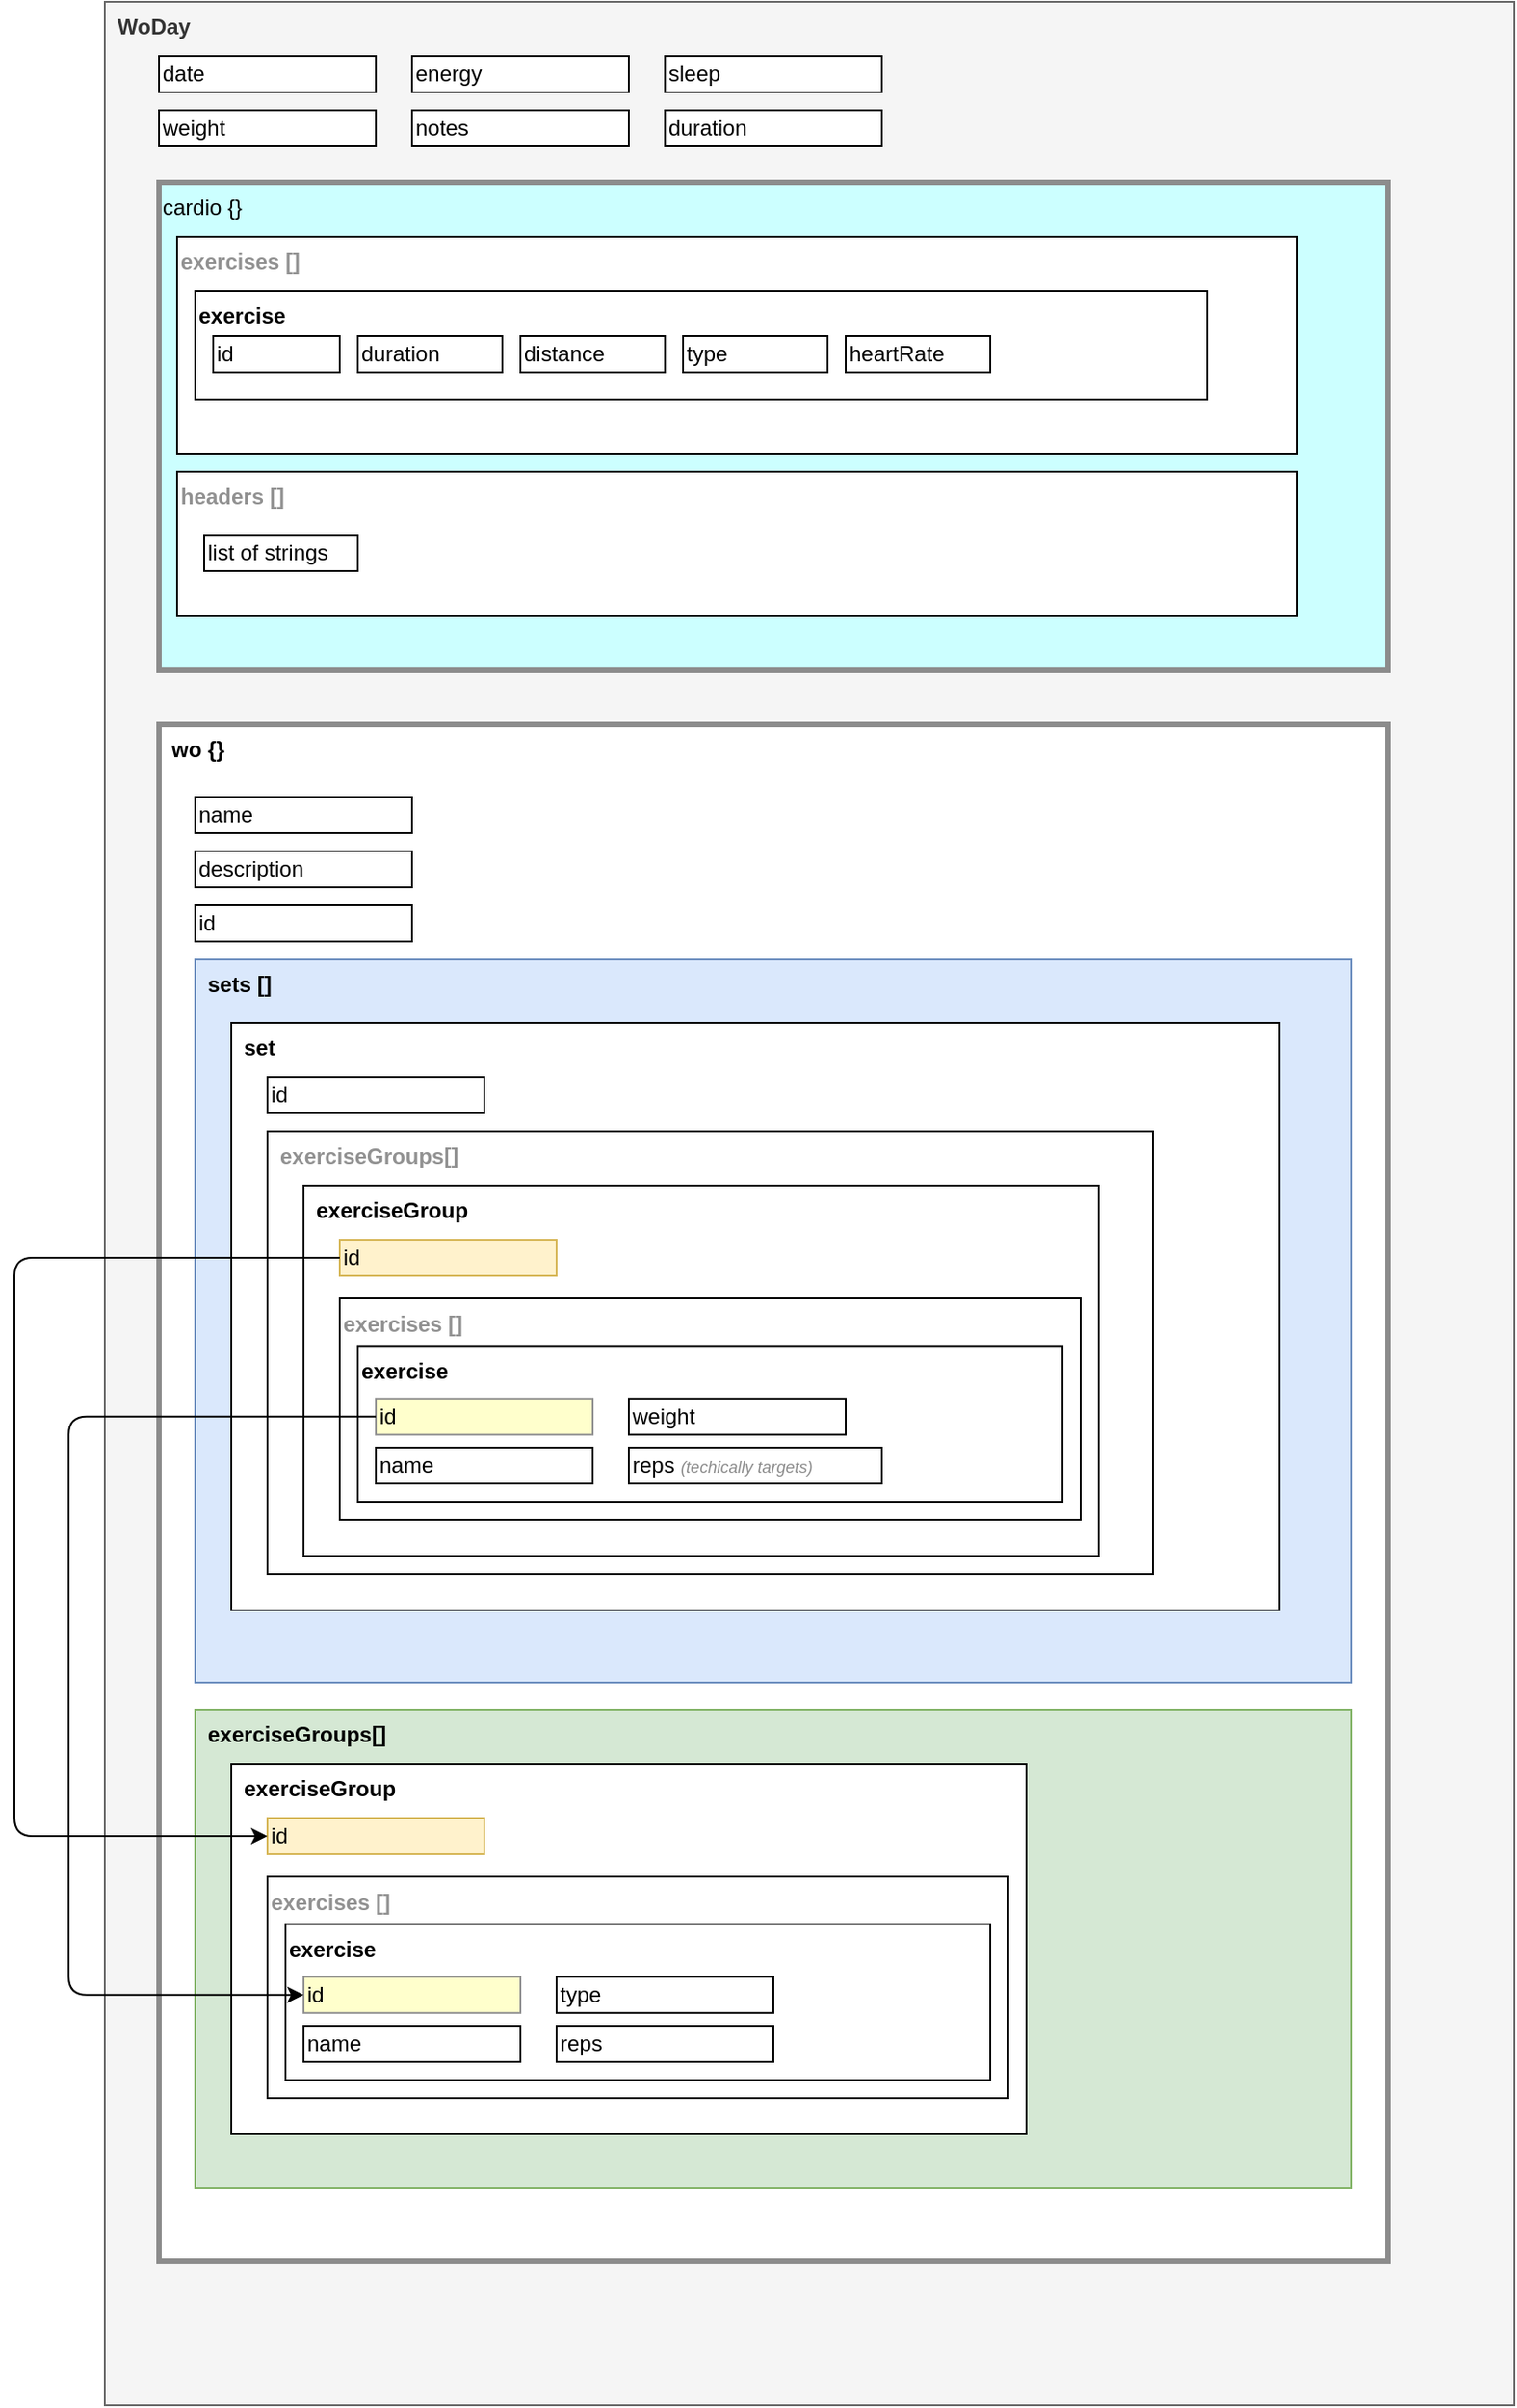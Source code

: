 <mxfile version="12.4.2" type="device" pages="3"><diagram id="OOyRe8-cRrtTU2MdsF5Q" name="WoDay"><mxGraphModel dx="2550" dy="1120" grid="1" gridSize="10" guides="1" tooltips="1" connect="1" arrows="1" fold="1" page="1" pageScale="1" pageWidth="850" pageHeight="1100" math="0" shadow="0"><root><mxCell id="0"/><mxCell id="1" parent="0"/><mxCell id="OhQJ89XAARXFCK-Zk6Fg-1" value="WoDay" style="rounded=0;whiteSpace=wrap;html=1;fillColor=#f5f5f5;strokeColor=#666666;fontColor=#333333;align=left;verticalAlign=top;fontStyle=1;spacingLeft=5;" vertex="1" parent="1"><mxGeometry x="20" y="20" width="780" height="1330" as="geometry"/></mxCell><mxCell id="OhQJ89XAARXFCK-Zk6Fg-2" value="date" style="rounded=0;whiteSpace=wrap;html=1;align=left;" vertex="1" parent="1"><mxGeometry x="50" y="50" width="120" height="20" as="geometry"/></mxCell><mxCell id="OhQJ89XAARXFCK-Zk6Fg-3" value="energy" style="rounded=0;whiteSpace=wrap;html=1;align=left;" vertex="1" parent="1"><mxGeometry x="190" y="50" width="120" height="20" as="geometry"/></mxCell><mxCell id="OhQJ89XAARXFCK-Zk6Fg-4" value="cardio {}" style="rounded=0;whiteSpace=wrap;html=1;verticalAlign=top;align=left;strokeWidth=3;strokeColor=#8C8C8C;fillColor=#CCFFFF;" vertex="1" parent="1"><mxGeometry x="50" y="120" width="680" height="270" as="geometry"/></mxCell><mxCell id="OhQJ89XAARXFCK-Zk6Fg-5" value="exercises []" style="rounded=0;whiteSpace=wrap;html=1;align=left;verticalAlign=top;fontStyle=1;fontColor=#919191;" vertex="1" parent="1"><mxGeometry x="60" y="150" width="620" height="120" as="geometry"/></mxCell><mxCell id="OhQJ89XAARXFCK-Zk6Fg-6" value="duration" style="rounded=0;whiteSpace=wrap;html=1;align=left;" vertex="1" parent="1"><mxGeometry x="330" y="80" width="120" height="20" as="geometry"/></mxCell><mxCell id="OhQJ89XAARXFCK-Zk6Fg-7" value="sleep" style="rounded=0;whiteSpace=wrap;html=1;align=left;" vertex="1" parent="1"><mxGeometry x="330" y="50" width="120" height="20" as="geometry"/></mxCell><mxCell id="OhQJ89XAARXFCK-Zk6Fg-8" value="weight" style="rounded=0;whiteSpace=wrap;html=1;align=left;" vertex="1" parent="1"><mxGeometry x="50" y="80" width="120" height="20" as="geometry"/></mxCell><mxCell id="OhQJ89XAARXFCK-Zk6Fg-9" value="notes" style="rounded=0;whiteSpace=wrap;html=1;align=left;" vertex="1" parent="1"><mxGeometry x="190" y="80" width="120" height="20" as="geometry"/></mxCell><mxCell id="OhQJ89XAARXFCK-Zk6Fg-10" value="wo {}" style="rounded=0;whiteSpace=wrap;html=1;verticalAlign=top;align=left;fontStyle=1;spacingLeft=5;strokeWidth=3;strokeColor=#8C8C8C;" vertex="1" parent="1"><mxGeometry x="50" y="420" width="680" height="850" as="geometry"/></mxCell><mxCell id="OhQJ89XAARXFCK-Zk6Fg-11" value="exerciseGroups []" style="rounded=0;whiteSpace=wrap;html=1;align=left;spacingLeft=5;verticalAlign=top;fontStyle=1" vertex="1" parent="1"><mxGeometry x="90" y="580" width="130" height="40" as="geometry"/></mxCell><mxCell id="OhQJ89XAARXFCK-Zk6Fg-12" value="name" style="rounded=0;whiteSpace=wrap;html=1;align=left;" vertex="1" parent="1"><mxGeometry x="70" y="460" width="120" height="20" as="geometry"/></mxCell><mxCell id="OhQJ89XAARXFCK-Zk6Fg-13" value="description" style="rounded=0;whiteSpace=wrap;html=1;align=left;" vertex="1" parent="1"><mxGeometry x="70" y="490" width="120" height="20" as="geometry"/></mxCell><mxCell id="OhQJ89XAARXFCK-Zk6Fg-14" value="id" style="rounded=0;whiteSpace=wrap;html=1;align=left;" vertex="1" parent="1"><mxGeometry x="70" y="520" width="120" height="20" as="geometry"/></mxCell><mxCell id="OhQJ89XAARXFCK-Zk6Fg-15" value="sets []" style="rounded=0;whiteSpace=wrap;html=1;align=left;verticalAlign=top;fontStyle=1;spacingLeft=5;fillColor=#dae8fc;strokeColor=#6c8ebf;" vertex="1" parent="1"><mxGeometry x="70" y="550" width="640" height="400" as="geometry"/></mxCell><mxCell id="OhQJ89XAARXFCK-Zk6Fg-23" value="set" style="rounded=0;whiteSpace=wrap;html=1;align=left;spacingLeft=5;verticalAlign=top;fontStyle=1" vertex="1" parent="1"><mxGeometry x="90" y="585" width="580" height="325" as="geometry"/></mxCell><mxCell id="OhQJ89XAARXFCK-Zk6Fg-16" value="id" style="rounded=0;whiteSpace=wrap;html=1;align=left;" vertex="1" parent="1"><mxGeometry x="110" y="615" width="120" height="20" as="geometry"/></mxCell><mxCell id="OhQJ89XAARXFCK-Zk6Fg-19" value="exerciseGroups[]" style="rounded=0;whiteSpace=wrap;html=1;align=left;verticalAlign=top;fontStyle=1;spacingLeft=5;fontColor=#919191;" vertex="1" parent="1"><mxGeometry x="110" y="645" width="490" height="245" as="geometry"/></mxCell><mxCell id="OhQJ89XAARXFCK-Zk6Fg-24" value="id" style="rounded=0;whiteSpace=wrap;html=1;align=left;" vertex="1" parent="1"><mxGeometry x="170" y="725" width="120" height="20" as="geometry"/></mxCell><mxCell id="OhQJ89XAARXFCK-Zk6Fg-25" value="exerciseGroup" style="rounded=0;whiteSpace=wrap;html=1;align=left;verticalAlign=top;fontStyle=1;spacingLeft=5;" vertex="1" parent="1"><mxGeometry x="130" y="675" width="440" height="205" as="geometry"/></mxCell><mxCell id="OhQJ89XAARXFCK-Zk6Fg-26" value="id" style="rounded=0;whiteSpace=wrap;html=1;align=left;fillColor=#fff2cc;strokeColor=#d6b656;" vertex="1" parent="1"><mxGeometry x="150" y="705" width="120" height="20" as="geometry"/></mxCell><mxCell id="OhQJ89XAARXFCK-Zk6Fg-40" value="exercises []" style="rounded=0;whiteSpace=wrap;html=1;align=left;verticalAlign=top;fontStyle=1;fontColor=#919191;" vertex="1" parent="1"><mxGeometry x="150" y="737.5" width="410" height="122.5" as="geometry"/></mxCell><mxCell id="OhQJ89XAARXFCK-Zk6Fg-41" value="exercise" style="rounded=0;whiteSpace=wrap;html=1;align=left;verticalAlign=top;fontStyle=1" vertex="1" parent="1"><mxGeometry x="160" y="763.75" width="390" height="86.25" as="geometry"/></mxCell><mxCell id="OhQJ89XAARXFCK-Zk6Fg-42" value="id" style="rounded=0;whiteSpace=wrap;html=1;align=left;fillColor=#FFFFCC;strokeColor=#919191;" vertex="1" parent="1"><mxGeometry x="170" y="792.88" width="120" height="20" as="geometry"/></mxCell><mxCell id="OhQJ89XAARXFCK-Zk6Fg-43" value="name" style="rounded=0;whiteSpace=wrap;html=1;align=left;" vertex="1" parent="1"><mxGeometry x="170" y="820" width="120" height="20" as="geometry"/></mxCell><mxCell id="OhQJ89XAARXFCK-Zk6Fg-44" value="reps &lt;font color=&quot;#8c8c8c&quot; style=&quot;font-size: 9px&quot;&gt;&lt;i&gt;(techically targets)&lt;/i&gt;&lt;/font&gt;" style="rounded=0;whiteSpace=wrap;html=1;align=left;" vertex="1" parent="1"><mxGeometry x="310" y="820" width="140" height="20" as="geometry"/></mxCell><mxCell id="OhQJ89XAARXFCK-Zk6Fg-45" value="weight" style="rounded=0;whiteSpace=wrap;html=1;align=left;" vertex="1" parent="1"><mxGeometry x="310" y="792.88" width="120" height="20" as="geometry"/></mxCell><mxCell id="OhQJ89XAARXFCK-Zk6Fg-46" value="exerciseGroups[]" style="rounded=0;whiteSpace=wrap;html=1;align=left;verticalAlign=top;fontStyle=1;spacingLeft=5;fillColor=#d5e8d4;strokeColor=#82b366;" vertex="1" parent="1"><mxGeometry x="70" y="965" width="640" height="265" as="geometry"/></mxCell><mxCell id="OhQJ89XAARXFCK-Zk6Fg-47" value="id" style="rounded=0;whiteSpace=wrap;html=1;align=left;" vertex="1" parent="1"><mxGeometry x="130" y="1045" width="120" height="20" as="geometry"/></mxCell><mxCell id="OhQJ89XAARXFCK-Zk6Fg-48" value="exerciseGroup" style="rounded=0;whiteSpace=wrap;html=1;align=left;verticalAlign=top;fontStyle=1;spacingLeft=5;" vertex="1" parent="1"><mxGeometry x="90" y="995" width="440" height="205" as="geometry"/></mxCell><mxCell id="OhQJ89XAARXFCK-Zk6Fg-49" value="id" style="rounded=0;whiteSpace=wrap;html=1;align=left;fillColor=#fff2cc;strokeColor=#d6b656;" vertex="1" parent="1"><mxGeometry x="110" y="1025" width="120" height="20" as="geometry"/></mxCell><mxCell id="OhQJ89XAARXFCK-Zk6Fg-50" value="exercises []" style="rounded=0;whiteSpace=wrap;html=1;align=left;verticalAlign=top;fontStyle=1;fontColor=#919191;" vertex="1" parent="1"><mxGeometry x="110" y="1057.5" width="410" height="122.5" as="geometry"/></mxCell><mxCell id="OhQJ89XAARXFCK-Zk6Fg-51" value="exercise" style="rounded=0;whiteSpace=wrap;html=1;align=left;verticalAlign=top;fontStyle=1" vertex="1" parent="1"><mxGeometry x="120" y="1083.75" width="390" height="86.25" as="geometry"/></mxCell><mxCell id="OhQJ89XAARXFCK-Zk6Fg-52" value="id" style="rounded=0;whiteSpace=wrap;html=1;align=left;fillColor=#FFFFCC;strokeColor=#919191;" vertex="1" parent="1"><mxGeometry x="130" y="1112.88" width="120" height="20" as="geometry"/></mxCell><mxCell id="OhQJ89XAARXFCK-Zk6Fg-53" value="name" style="rounded=0;whiteSpace=wrap;html=1;align=left;" vertex="1" parent="1"><mxGeometry x="130" y="1140" width="120" height="20" as="geometry"/></mxCell><mxCell id="OhQJ89XAARXFCK-Zk6Fg-54" value="reps" style="rounded=0;whiteSpace=wrap;html=1;align=left;" vertex="1" parent="1"><mxGeometry x="270" y="1140" width="120" height="20" as="geometry"/></mxCell><mxCell id="OhQJ89XAARXFCK-Zk6Fg-55" value="type" style="rounded=0;whiteSpace=wrap;html=1;align=left;" vertex="1" parent="1"><mxGeometry x="270" y="1112.88" width="120" height="20" as="geometry"/></mxCell><mxCell id="OhQJ89XAARXFCK-Zk6Fg-57" value="exercise" style="rounded=0;whiteSpace=wrap;html=1;align=left;verticalAlign=top;fontStyle=1" vertex="1" parent="1"><mxGeometry x="70" y="180" width="560" height="60" as="geometry"/></mxCell><mxCell id="OhQJ89XAARXFCK-Zk6Fg-58" value="id" style="rounded=0;whiteSpace=wrap;html=1;align=left;" vertex="1" parent="1"><mxGeometry x="80" y="205" width="70" height="20" as="geometry"/></mxCell><mxCell id="OhQJ89XAARXFCK-Zk6Fg-59" value="duration" style="rounded=0;whiteSpace=wrap;html=1;align=left;" vertex="1" parent="1"><mxGeometry x="160" y="205" width="80" height="20" as="geometry"/></mxCell><mxCell id="OhQJ89XAARXFCK-Zk6Fg-60" value="distance" style="rounded=0;whiteSpace=wrap;html=1;align=left;" vertex="1" parent="1"><mxGeometry x="250" y="205" width="80" height="20" as="geometry"/></mxCell><mxCell id="OhQJ89XAARXFCK-Zk6Fg-63" value="type" style="rounded=0;whiteSpace=wrap;html=1;align=left;" vertex="1" parent="1"><mxGeometry x="340" y="205" width="80" height="20" as="geometry"/></mxCell><mxCell id="OhQJ89XAARXFCK-Zk6Fg-64" value="heartRate" style="rounded=0;whiteSpace=wrap;html=1;align=left;" vertex="1" parent="1"><mxGeometry x="430" y="205" width="80" height="20" as="geometry"/></mxCell><mxCell id="OhQJ89XAARXFCK-Zk6Fg-65" value="headers []" style="rounded=0;whiteSpace=wrap;html=1;align=left;verticalAlign=top;fontStyle=1;fontColor=#919191;" vertex="1" parent="1"><mxGeometry x="60" y="280" width="620" height="80" as="geometry"/></mxCell><mxCell id="OhQJ89XAARXFCK-Zk6Fg-67" value="list of strings" style="rounded=0;whiteSpace=wrap;html=1;align=left;" vertex="1" parent="1"><mxGeometry x="75" y="315" width="85" height="20" as="geometry"/></mxCell><mxCell id="OhQJ89XAARXFCK-Zk6Fg-73" value="" style="edgeStyle=elbowEdgeStyle;elbow=horizontal;endArrow=classic;html=1;fontColor=#919191;exitX=0;exitY=0.5;exitDx=0;exitDy=0;" edge="1" parent="1" source="OhQJ89XAARXFCK-Zk6Fg-26" target="OhQJ89XAARXFCK-Zk6Fg-49"><mxGeometry width="50" height="50" relative="1" as="geometry"><mxPoint x="-80" y="920" as="sourcePoint"/><mxPoint x="-30" y="870" as="targetPoint"/><Array as="points"><mxPoint x="-30" y="880"/></Array></mxGeometry></mxCell><mxCell id="OhQJ89XAARXFCK-Zk6Fg-74" value="" style="edgeStyle=elbowEdgeStyle;elbow=horizontal;endArrow=classic;html=1;fontColor=#919191;exitX=0;exitY=0.5;exitDx=0;exitDy=0;entryX=0;entryY=0.5;entryDx=0;entryDy=0;" edge="1" parent="1" source="OhQJ89XAARXFCK-Zk6Fg-42" target="OhQJ89XAARXFCK-Zk6Fg-52"><mxGeometry width="50" height="50" relative="1" as="geometry"><mxPoint x="159.759" y="724.931" as="sourcePoint"/><mxPoint x="120" y="1045" as="targetPoint"/><Array as="points"><mxPoint y="890"/></Array></mxGeometry></mxCell></root></mxGraphModel></diagram><diagram name="workout" id="REmEY1dRnRk_T-NdpJ2W"><mxGraphModel dx="1870" dy="672" grid="1" gridSize="10" guides="1" tooltips="1" connect="1" arrows="1" fold="1" page="1" pageScale="1" pageWidth="850" pageHeight="1100" math="0" shadow="0"><root><mxCell id="UvIaYI8sncPwxMF4Li4g-0"/><mxCell id="UvIaYI8sncPwxMF4Li4g-1" parent="UvIaYI8sncPwxMF4Li4g-0"/><mxCell id="UvIaYI8sncPwxMF4Li4g-2" value="WoDay" style="rounded=0;whiteSpace=wrap;html=1;fillColor=#f5f5f5;strokeColor=#666666;fontColor=#333333;align=left;verticalAlign=top;fontStyle=1;spacingLeft=5;" vertex="1" parent="UvIaYI8sncPwxMF4Li4g-1"><mxGeometry x="20" y="20" width="780" height="1330" as="geometry"/></mxCell><mxCell id="UvIaYI8sncPwxMF4Li4g-3" value="date" style="rounded=0;whiteSpace=wrap;html=1;align=left;" vertex="1" parent="UvIaYI8sncPwxMF4Li4g-1"><mxGeometry x="50" y="50" width="120" height="20" as="geometry"/></mxCell><mxCell id="UvIaYI8sncPwxMF4Li4g-4" value="energy" style="rounded=0;whiteSpace=wrap;html=1;align=left;" vertex="1" parent="UvIaYI8sncPwxMF4Li4g-1"><mxGeometry x="190" y="50" width="120" height="20" as="geometry"/></mxCell><mxCell id="UvIaYI8sncPwxMF4Li4g-5" value="cardio {}" style="rounded=0;whiteSpace=wrap;html=1;verticalAlign=top;align=left;strokeWidth=3;strokeColor=#8C8C8C;fillColor=#CCFFFF;" vertex="1" parent="UvIaYI8sncPwxMF4Li4g-1"><mxGeometry x="50" y="120" width="680" height="270" as="geometry"/></mxCell><mxCell id="UvIaYI8sncPwxMF4Li4g-6" value="exercises []" style="rounded=0;whiteSpace=wrap;html=1;align=left;verticalAlign=top;fontStyle=1;fontColor=#919191;" vertex="1" parent="UvIaYI8sncPwxMF4Li4g-1"><mxGeometry x="60" y="150" width="620" height="120" as="geometry"/></mxCell><mxCell id="UvIaYI8sncPwxMF4Li4g-7" value="duration" style="rounded=0;whiteSpace=wrap;html=1;align=left;" vertex="1" parent="UvIaYI8sncPwxMF4Li4g-1"><mxGeometry x="330" y="80" width="120" height="20" as="geometry"/></mxCell><mxCell id="UvIaYI8sncPwxMF4Li4g-8" value="sleep" style="rounded=0;whiteSpace=wrap;html=1;align=left;" vertex="1" parent="UvIaYI8sncPwxMF4Li4g-1"><mxGeometry x="330" y="50" width="120" height="20" as="geometry"/></mxCell><mxCell id="UvIaYI8sncPwxMF4Li4g-9" value="weight" style="rounded=0;whiteSpace=wrap;html=1;align=left;" vertex="1" parent="UvIaYI8sncPwxMF4Li4g-1"><mxGeometry x="50" y="80" width="120" height="20" as="geometry"/></mxCell><mxCell id="UvIaYI8sncPwxMF4Li4g-10" value="notes" style="rounded=0;whiteSpace=wrap;html=1;align=left;" vertex="1" parent="UvIaYI8sncPwxMF4Li4g-1"><mxGeometry x="190" y="80" width="120" height="20" as="geometry"/></mxCell><mxCell id="UvIaYI8sncPwxMF4Li4g-11" value="wo {}" style="rounded=0;whiteSpace=wrap;html=1;verticalAlign=top;align=left;fontStyle=1;spacingLeft=5;strokeWidth=3;strokeColor=#8C8C8C;" vertex="1" parent="UvIaYI8sncPwxMF4Li4g-1"><mxGeometry x="50" y="420" width="680" height="850" as="geometry"/></mxCell><mxCell id="UvIaYI8sncPwxMF4Li4g-12" value="exerciseGroups []" style="rounded=0;whiteSpace=wrap;html=1;align=left;spacingLeft=5;verticalAlign=top;fontStyle=1" vertex="1" parent="UvIaYI8sncPwxMF4Li4g-1"><mxGeometry x="90" y="580" width="130" height="40" as="geometry"/></mxCell><mxCell id="UvIaYI8sncPwxMF4Li4g-13" value="name" style="rounded=0;whiteSpace=wrap;html=1;align=left;" vertex="1" parent="UvIaYI8sncPwxMF4Li4g-1"><mxGeometry x="70" y="460" width="120" height="20" as="geometry"/></mxCell><mxCell id="UvIaYI8sncPwxMF4Li4g-14" value="description" style="rounded=0;whiteSpace=wrap;html=1;align=left;" vertex="1" parent="UvIaYI8sncPwxMF4Li4g-1"><mxGeometry x="70" y="490" width="120" height="20" as="geometry"/></mxCell><mxCell id="UvIaYI8sncPwxMF4Li4g-15" value="id" style="rounded=0;whiteSpace=wrap;html=1;align=left;" vertex="1" parent="UvIaYI8sncPwxMF4Li4g-1"><mxGeometry x="70" y="520" width="120" height="20" as="geometry"/></mxCell><mxCell id="UvIaYI8sncPwxMF4Li4g-16" value="sets []" style="rounded=0;whiteSpace=wrap;html=1;align=left;verticalAlign=top;fontStyle=1;spacingLeft=5;fillColor=#dae8fc;strokeColor=#6c8ebf;" vertex="1" parent="UvIaYI8sncPwxMF4Li4g-1"><mxGeometry x="70" y="550" width="640" height="400" as="geometry"/></mxCell><mxCell id="UvIaYI8sncPwxMF4Li4g-17" value="set" style="rounded=0;whiteSpace=wrap;html=1;align=left;spacingLeft=5;verticalAlign=top;fontStyle=1" vertex="1" parent="UvIaYI8sncPwxMF4Li4g-1"><mxGeometry x="90" y="585" width="580" height="325" as="geometry"/></mxCell><mxCell id="UvIaYI8sncPwxMF4Li4g-18" value="id" style="rounded=0;whiteSpace=wrap;html=1;align=left;" vertex="1" parent="UvIaYI8sncPwxMF4Li4g-1"><mxGeometry x="110" y="615" width="120" height="20" as="geometry"/></mxCell><mxCell id="UvIaYI8sncPwxMF4Li4g-19" value="exerciseGroups[]" style="rounded=0;whiteSpace=wrap;html=1;align=left;verticalAlign=top;fontStyle=1;spacingLeft=5;fontColor=#919191;" vertex="1" parent="UvIaYI8sncPwxMF4Li4g-1"><mxGeometry x="110" y="645" width="490" height="245" as="geometry"/></mxCell><mxCell id="UvIaYI8sncPwxMF4Li4g-20" value="id" style="rounded=0;whiteSpace=wrap;html=1;align=left;" vertex="1" parent="UvIaYI8sncPwxMF4Li4g-1"><mxGeometry x="170" y="725" width="120" height="20" as="geometry"/></mxCell><mxCell id="UvIaYI8sncPwxMF4Li4g-21" value="exerciseGroup" style="rounded=0;whiteSpace=wrap;html=1;align=left;verticalAlign=top;fontStyle=1;spacingLeft=5;" vertex="1" parent="UvIaYI8sncPwxMF4Li4g-1"><mxGeometry x="130" y="675" width="440" height="205" as="geometry"/></mxCell><mxCell id="UvIaYI8sncPwxMF4Li4g-22" value="id" style="rounded=0;whiteSpace=wrap;html=1;align=left;fillColor=#fff2cc;strokeColor=#d6b656;" vertex="1" parent="UvIaYI8sncPwxMF4Li4g-1"><mxGeometry x="150" y="705" width="120" height="20" as="geometry"/></mxCell><mxCell id="UvIaYI8sncPwxMF4Li4g-23" value="exercises []" style="rounded=0;whiteSpace=wrap;html=1;align=left;verticalAlign=top;fontStyle=1;fontColor=#919191;" vertex="1" parent="UvIaYI8sncPwxMF4Li4g-1"><mxGeometry x="150" y="737.5" width="410" height="122.5" as="geometry"/></mxCell><mxCell id="UvIaYI8sncPwxMF4Li4g-24" value="exercise" style="rounded=0;whiteSpace=wrap;html=1;align=left;verticalAlign=top;fontStyle=1" vertex="1" parent="UvIaYI8sncPwxMF4Li4g-1"><mxGeometry x="160" y="763.75" width="390" height="86.25" as="geometry"/></mxCell><mxCell id="UvIaYI8sncPwxMF4Li4g-25" value="id" style="rounded=0;whiteSpace=wrap;html=1;align=left;fillColor=#FFFFCC;strokeColor=#919191;" vertex="1" parent="UvIaYI8sncPwxMF4Li4g-1"><mxGeometry x="170" y="792.88" width="120" height="20" as="geometry"/></mxCell><mxCell id="UvIaYI8sncPwxMF4Li4g-26" value="name" style="rounded=0;whiteSpace=wrap;html=1;align=left;" vertex="1" parent="UvIaYI8sncPwxMF4Li4g-1"><mxGeometry x="170" y="820" width="120" height="20" as="geometry"/></mxCell><mxCell id="UvIaYI8sncPwxMF4Li4g-27" value="reps &lt;font color=&quot;#8c8c8c&quot; style=&quot;font-size: 9px&quot;&gt;&lt;i&gt;(techically targets)&lt;/i&gt;&lt;/font&gt;" style="rounded=0;whiteSpace=wrap;html=1;align=left;" vertex="1" parent="UvIaYI8sncPwxMF4Li4g-1"><mxGeometry x="310" y="820" width="140" height="20" as="geometry"/></mxCell><mxCell id="UvIaYI8sncPwxMF4Li4g-28" value="weight" style="rounded=0;whiteSpace=wrap;html=1;align=left;" vertex="1" parent="UvIaYI8sncPwxMF4Li4g-1"><mxGeometry x="310" y="792.88" width="120" height="20" as="geometry"/></mxCell><mxCell id="UvIaYI8sncPwxMF4Li4g-29" value="exerciseGroups[]" style="rounded=0;whiteSpace=wrap;html=1;align=left;verticalAlign=top;fontStyle=1;spacingLeft=5;fillColor=#d5e8d4;strokeColor=#82b366;" vertex="1" parent="UvIaYI8sncPwxMF4Li4g-1"><mxGeometry x="70" y="965" width="640" height="265" as="geometry"/></mxCell><mxCell id="UvIaYI8sncPwxMF4Li4g-30" value="id" style="rounded=0;whiteSpace=wrap;html=1;align=left;" vertex="1" parent="UvIaYI8sncPwxMF4Li4g-1"><mxGeometry x="130" y="1045" width="120" height="20" as="geometry"/></mxCell><mxCell id="UvIaYI8sncPwxMF4Li4g-31" value="exerciseGroup" style="rounded=0;whiteSpace=wrap;html=1;align=left;verticalAlign=top;fontStyle=1;spacingLeft=5;" vertex="1" parent="UvIaYI8sncPwxMF4Li4g-1"><mxGeometry x="90" y="995" width="440" height="205" as="geometry"/></mxCell><mxCell id="UvIaYI8sncPwxMF4Li4g-32" value="id" style="rounded=0;whiteSpace=wrap;html=1;align=left;fillColor=#fff2cc;strokeColor=#d6b656;" vertex="1" parent="UvIaYI8sncPwxMF4Li4g-1"><mxGeometry x="110" y="1025" width="120" height="20" as="geometry"/></mxCell><mxCell id="UvIaYI8sncPwxMF4Li4g-33" value="exercises []" style="rounded=0;whiteSpace=wrap;html=1;align=left;verticalAlign=top;fontStyle=1;fontColor=#919191;" vertex="1" parent="UvIaYI8sncPwxMF4Li4g-1"><mxGeometry x="110" y="1057.5" width="410" height="122.5" as="geometry"/></mxCell><mxCell id="UvIaYI8sncPwxMF4Li4g-34" value="exercise" style="rounded=0;whiteSpace=wrap;html=1;align=left;verticalAlign=top;fontStyle=1" vertex="1" parent="UvIaYI8sncPwxMF4Li4g-1"><mxGeometry x="120" y="1083.75" width="390" height="86.25" as="geometry"/></mxCell><mxCell id="UvIaYI8sncPwxMF4Li4g-35" value="id" style="rounded=0;whiteSpace=wrap;html=1;align=left;fillColor=#FFFFCC;strokeColor=#919191;" vertex="1" parent="UvIaYI8sncPwxMF4Li4g-1"><mxGeometry x="130" y="1112.88" width="120" height="20" as="geometry"/></mxCell><mxCell id="UvIaYI8sncPwxMF4Li4g-36" value="name" style="rounded=0;whiteSpace=wrap;html=1;align=left;" vertex="1" parent="UvIaYI8sncPwxMF4Li4g-1"><mxGeometry x="130" y="1140" width="120" height="20" as="geometry"/></mxCell><mxCell id="UvIaYI8sncPwxMF4Li4g-37" value="reps" style="rounded=0;whiteSpace=wrap;html=1;align=left;" vertex="1" parent="UvIaYI8sncPwxMF4Li4g-1"><mxGeometry x="270" y="1140" width="120" height="20" as="geometry"/></mxCell><mxCell id="UvIaYI8sncPwxMF4Li4g-38" value="type" style="rounded=0;whiteSpace=wrap;html=1;align=left;" vertex="1" parent="UvIaYI8sncPwxMF4Li4g-1"><mxGeometry x="270" y="1112.88" width="120" height="20" as="geometry"/></mxCell><mxCell id="UvIaYI8sncPwxMF4Li4g-39" value="exercise" style="rounded=0;whiteSpace=wrap;html=1;align=left;verticalAlign=top;fontStyle=1" vertex="1" parent="UvIaYI8sncPwxMF4Li4g-1"><mxGeometry x="70" y="180" width="560" height="60" as="geometry"/></mxCell><mxCell id="UvIaYI8sncPwxMF4Li4g-40" value="id" style="rounded=0;whiteSpace=wrap;html=1;align=left;" vertex="1" parent="UvIaYI8sncPwxMF4Li4g-1"><mxGeometry x="80" y="205" width="70" height="20" as="geometry"/></mxCell><mxCell id="UvIaYI8sncPwxMF4Li4g-41" value="duration" style="rounded=0;whiteSpace=wrap;html=1;align=left;" vertex="1" parent="UvIaYI8sncPwxMF4Li4g-1"><mxGeometry x="160" y="205" width="80" height="20" as="geometry"/></mxCell><mxCell id="UvIaYI8sncPwxMF4Li4g-42" value="distance" style="rounded=0;whiteSpace=wrap;html=1;align=left;" vertex="1" parent="UvIaYI8sncPwxMF4Li4g-1"><mxGeometry x="250" y="205" width="80" height="20" as="geometry"/></mxCell><mxCell id="UvIaYI8sncPwxMF4Li4g-43" value="type" style="rounded=0;whiteSpace=wrap;html=1;align=left;" vertex="1" parent="UvIaYI8sncPwxMF4Li4g-1"><mxGeometry x="340" y="205" width="80" height="20" as="geometry"/></mxCell><mxCell id="UvIaYI8sncPwxMF4Li4g-44" value="heartRate" style="rounded=0;whiteSpace=wrap;html=1;align=left;" vertex="1" parent="UvIaYI8sncPwxMF4Li4g-1"><mxGeometry x="430" y="205" width="80" height="20" as="geometry"/></mxCell><mxCell id="UvIaYI8sncPwxMF4Li4g-45" value="headers []" style="rounded=0;whiteSpace=wrap;html=1;align=left;verticalAlign=top;fontStyle=1;fontColor=#919191;" vertex="1" parent="UvIaYI8sncPwxMF4Li4g-1"><mxGeometry x="60" y="280" width="620" height="80" as="geometry"/></mxCell><mxCell id="UvIaYI8sncPwxMF4Li4g-46" value="list of strings" style="rounded=0;whiteSpace=wrap;html=1;align=left;" vertex="1" parent="UvIaYI8sncPwxMF4Li4g-1"><mxGeometry x="75" y="315" width="85" height="20" as="geometry"/></mxCell><mxCell id="UvIaYI8sncPwxMF4Li4g-47" value="" style="edgeStyle=elbowEdgeStyle;elbow=horizontal;endArrow=classic;html=1;fontColor=#919191;exitX=0;exitY=0.5;exitDx=0;exitDy=0;" edge="1" parent="UvIaYI8sncPwxMF4Li4g-1" source="UvIaYI8sncPwxMF4Li4g-22" target="UvIaYI8sncPwxMF4Li4g-32"><mxGeometry width="50" height="50" relative="1" as="geometry"><mxPoint x="-80" y="920" as="sourcePoint"/><mxPoint x="-30" y="870" as="targetPoint"/><Array as="points"><mxPoint x="-30" y="880"/></Array></mxGeometry></mxCell><mxCell id="UvIaYI8sncPwxMF4Li4g-48" value="" style="edgeStyle=elbowEdgeStyle;elbow=horizontal;endArrow=classic;html=1;fontColor=#919191;exitX=0;exitY=0.5;exitDx=0;exitDy=0;entryX=0;entryY=0.5;entryDx=0;entryDy=0;" edge="1" parent="UvIaYI8sncPwxMF4Li4g-1" source="UvIaYI8sncPwxMF4Li4g-25" target="UvIaYI8sncPwxMF4Li4g-35"><mxGeometry width="50" height="50" relative="1" as="geometry"><mxPoint x="159.759" y="724.931" as="sourcePoint"/><mxPoint x="120" y="1045" as="targetPoint"/><Array as="points"><mxPoint y="890"/></Array></mxGeometry></mxCell></root></mxGraphModel></diagram><diagram name="cardio" id="Ki1J6pFbWIfSfMte8NRP"><mxGraphModel dx="1870" dy="672" grid="1" gridSize="10" guides="1" tooltips="1" connect="1" arrows="1" fold="1" page="1" pageScale="1" pageWidth="850" pageHeight="1100" math="0" shadow="0"><root><mxCell id="rBIcv4o9ebn-ohm6FRPT-0"/><mxCell id="rBIcv4o9ebn-ohm6FRPT-1" parent="rBIcv4o9ebn-ohm6FRPT-0"/><mxCell id="rBIcv4o9ebn-ohm6FRPT-2" value="WoDay" style="rounded=0;whiteSpace=wrap;html=1;fillColor=#f5f5f5;strokeColor=#666666;fontColor=#333333;align=left;verticalAlign=top;fontStyle=1;spacingLeft=5;" vertex="1" parent="rBIcv4o9ebn-ohm6FRPT-1"><mxGeometry x="20" y="20" width="780" height="1330" as="geometry"/></mxCell><mxCell id="rBIcv4o9ebn-ohm6FRPT-3" value="date" style="rounded=0;whiteSpace=wrap;html=1;align=left;" vertex="1" parent="rBIcv4o9ebn-ohm6FRPT-1"><mxGeometry x="50" y="50" width="120" height="20" as="geometry"/></mxCell><mxCell id="rBIcv4o9ebn-ohm6FRPT-4" value="energy" style="rounded=0;whiteSpace=wrap;html=1;align=left;" vertex="1" parent="rBIcv4o9ebn-ohm6FRPT-1"><mxGeometry x="190" y="50" width="120" height="20" as="geometry"/></mxCell><mxCell id="rBIcv4o9ebn-ohm6FRPT-5" value="cardio {}" style="rounded=0;whiteSpace=wrap;html=1;verticalAlign=top;align=left;strokeWidth=3;strokeColor=#8C8C8C;fillColor=#CCFFFF;" vertex="1" parent="rBIcv4o9ebn-ohm6FRPT-1"><mxGeometry x="50" y="120" width="680" height="270" as="geometry"/></mxCell><mxCell id="rBIcv4o9ebn-ohm6FRPT-6" value="exercises []" style="rounded=0;whiteSpace=wrap;html=1;align=left;verticalAlign=top;fontStyle=1;fontColor=#919191;" vertex="1" parent="rBIcv4o9ebn-ohm6FRPT-1"><mxGeometry x="60" y="150" width="620" height="120" as="geometry"/></mxCell><mxCell id="rBIcv4o9ebn-ohm6FRPT-7" value="duration" style="rounded=0;whiteSpace=wrap;html=1;align=left;" vertex="1" parent="rBIcv4o9ebn-ohm6FRPT-1"><mxGeometry x="330" y="80" width="120" height="20" as="geometry"/></mxCell><mxCell id="rBIcv4o9ebn-ohm6FRPT-8" value="sleep" style="rounded=0;whiteSpace=wrap;html=1;align=left;" vertex="1" parent="rBIcv4o9ebn-ohm6FRPT-1"><mxGeometry x="330" y="50" width="120" height="20" as="geometry"/></mxCell><mxCell id="rBIcv4o9ebn-ohm6FRPT-9" value="weight" style="rounded=0;whiteSpace=wrap;html=1;align=left;" vertex="1" parent="rBIcv4o9ebn-ohm6FRPT-1"><mxGeometry x="50" y="80" width="120" height="20" as="geometry"/></mxCell><mxCell id="rBIcv4o9ebn-ohm6FRPT-10" value="notes" style="rounded=0;whiteSpace=wrap;html=1;align=left;" vertex="1" parent="rBIcv4o9ebn-ohm6FRPT-1"><mxGeometry x="190" y="80" width="120" height="20" as="geometry"/></mxCell><mxCell id="rBIcv4o9ebn-ohm6FRPT-11" value="wo {}" style="rounded=0;whiteSpace=wrap;html=1;verticalAlign=top;align=left;fontStyle=1;spacingLeft=5;strokeWidth=3;strokeColor=#8C8C8C;" vertex="1" parent="rBIcv4o9ebn-ohm6FRPT-1"><mxGeometry x="50" y="420" width="680" height="850" as="geometry"/></mxCell><mxCell id="rBIcv4o9ebn-ohm6FRPT-12" value="exerciseGroups []" style="rounded=0;whiteSpace=wrap;html=1;align=left;spacingLeft=5;verticalAlign=top;fontStyle=1" vertex="1" parent="rBIcv4o9ebn-ohm6FRPT-1"><mxGeometry x="90" y="580" width="130" height="40" as="geometry"/></mxCell><mxCell id="rBIcv4o9ebn-ohm6FRPT-13" value="name" style="rounded=0;whiteSpace=wrap;html=1;align=left;" vertex="1" parent="rBIcv4o9ebn-ohm6FRPT-1"><mxGeometry x="70" y="460" width="120" height="20" as="geometry"/></mxCell><mxCell id="rBIcv4o9ebn-ohm6FRPT-14" value="description" style="rounded=0;whiteSpace=wrap;html=1;align=left;" vertex="1" parent="rBIcv4o9ebn-ohm6FRPT-1"><mxGeometry x="70" y="490" width="120" height="20" as="geometry"/></mxCell><mxCell id="rBIcv4o9ebn-ohm6FRPT-15" value="id" style="rounded=0;whiteSpace=wrap;html=1;align=left;" vertex="1" parent="rBIcv4o9ebn-ohm6FRPT-1"><mxGeometry x="70" y="520" width="120" height="20" as="geometry"/></mxCell><mxCell id="rBIcv4o9ebn-ohm6FRPT-16" value="sets []" style="rounded=0;whiteSpace=wrap;html=1;align=left;verticalAlign=top;fontStyle=1;spacingLeft=5;fillColor=#dae8fc;strokeColor=#6c8ebf;" vertex="1" parent="rBIcv4o9ebn-ohm6FRPT-1"><mxGeometry x="70" y="550" width="640" height="400" as="geometry"/></mxCell><mxCell id="rBIcv4o9ebn-ohm6FRPT-17" value="set" style="rounded=0;whiteSpace=wrap;html=1;align=left;spacingLeft=5;verticalAlign=top;fontStyle=1" vertex="1" parent="rBIcv4o9ebn-ohm6FRPT-1"><mxGeometry x="90" y="585" width="580" height="325" as="geometry"/></mxCell><mxCell id="rBIcv4o9ebn-ohm6FRPT-18" value="id" style="rounded=0;whiteSpace=wrap;html=1;align=left;" vertex="1" parent="rBIcv4o9ebn-ohm6FRPT-1"><mxGeometry x="110" y="615" width="120" height="20" as="geometry"/></mxCell><mxCell id="rBIcv4o9ebn-ohm6FRPT-19" value="exerciseGroups[]" style="rounded=0;whiteSpace=wrap;html=1;align=left;verticalAlign=top;fontStyle=1;spacingLeft=5;fontColor=#919191;" vertex="1" parent="rBIcv4o9ebn-ohm6FRPT-1"><mxGeometry x="110" y="645" width="490" height="245" as="geometry"/></mxCell><mxCell id="rBIcv4o9ebn-ohm6FRPT-20" value="id" style="rounded=0;whiteSpace=wrap;html=1;align=left;" vertex="1" parent="rBIcv4o9ebn-ohm6FRPT-1"><mxGeometry x="170" y="725" width="120" height="20" as="geometry"/></mxCell><mxCell id="rBIcv4o9ebn-ohm6FRPT-21" value="exerciseGroup" style="rounded=0;whiteSpace=wrap;html=1;align=left;verticalAlign=top;fontStyle=1;spacingLeft=5;" vertex="1" parent="rBIcv4o9ebn-ohm6FRPT-1"><mxGeometry x="130" y="675" width="440" height="205" as="geometry"/></mxCell><mxCell id="rBIcv4o9ebn-ohm6FRPT-22" value="id" style="rounded=0;whiteSpace=wrap;html=1;align=left;fillColor=#fff2cc;strokeColor=#d6b656;" vertex="1" parent="rBIcv4o9ebn-ohm6FRPT-1"><mxGeometry x="150" y="705" width="120" height="20" as="geometry"/></mxCell><mxCell id="rBIcv4o9ebn-ohm6FRPT-23" value="exercises []" style="rounded=0;whiteSpace=wrap;html=1;align=left;verticalAlign=top;fontStyle=1;fontColor=#919191;" vertex="1" parent="rBIcv4o9ebn-ohm6FRPT-1"><mxGeometry x="150" y="737.5" width="410" height="122.5" as="geometry"/></mxCell><mxCell id="rBIcv4o9ebn-ohm6FRPT-24" value="exercise" style="rounded=0;whiteSpace=wrap;html=1;align=left;verticalAlign=top;fontStyle=1" vertex="1" parent="rBIcv4o9ebn-ohm6FRPT-1"><mxGeometry x="160" y="763.75" width="390" height="86.25" as="geometry"/></mxCell><mxCell id="rBIcv4o9ebn-ohm6FRPT-25" value="id" style="rounded=0;whiteSpace=wrap;html=1;align=left;fillColor=#FFFFCC;strokeColor=#919191;" vertex="1" parent="rBIcv4o9ebn-ohm6FRPT-1"><mxGeometry x="170" y="792.88" width="120" height="20" as="geometry"/></mxCell><mxCell id="rBIcv4o9ebn-ohm6FRPT-26" value="name" style="rounded=0;whiteSpace=wrap;html=1;align=left;" vertex="1" parent="rBIcv4o9ebn-ohm6FRPT-1"><mxGeometry x="170" y="820" width="120" height="20" as="geometry"/></mxCell><mxCell id="rBIcv4o9ebn-ohm6FRPT-27" value="reps &lt;font color=&quot;#8c8c8c&quot; style=&quot;font-size: 9px&quot;&gt;&lt;i&gt;(techically targets)&lt;/i&gt;&lt;/font&gt;" style="rounded=0;whiteSpace=wrap;html=1;align=left;" vertex="1" parent="rBIcv4o9ebn-ohm6FRPT-1"><mxGeometry x="310" y="820" width="140" height="20" as="geometry"/></mxCell><mxCell id="rBIcv4o9ebn-ohm6FRPT-28" value="weight" style="rounded=0;whiteSpace=wrap;html=1;align=left;" vertex="1" parent="rBIcv4o9ebn-ohm6FRPT-1"><mxGeometry x="310" y="792.88" width="120" height="20" as="geometry"/></mxCell><mxCell id="rBIcv4o9ebn-ohm6FRPT-29" value="exerciseGroups[]" style="rounded=0;whiteSpace=wrap;html=1;align=left;verticalAlign=top;fontStyle=1;spacingLeft=5;fillColor=#d5e8d4;strokeColor=#82b366;" vertex="1" parent="rBIcv4o9ebn-ohm6FRPT-1"><mxGeometry x="70" y="965" width="640" height="265" as="geometry"/></mxCell><mxCell id="rBIcv4o9ebn-ohm6FRPT-30" value="id" style="rounded=0;whiteSpace=wrap;html=1;align=left;" vertex="1" parent="rBIcv4o9ebn-ohm6FRPT-1"><mxGeometry x="130" y="1045" width="120" height="20" as="geometry"/></mxCell><mxCell id="rBIcv4o9ebn-ohm6FRPT-31" value="exerciseGroup" style="rounded=0;whiteSpace=wrap;html=1;align=left;verticalAlign=top;fontStyle=1;spacingLeft=5;" vertex="1" parent="rBIcv4o9ebn-ohm6FRPT-1"><mxGeometry x="90" y="995" width="440" height="205" as="geometry"/></mxCell><mxCell id="rBIcv4o9ebn-ohm6FRPT-32" value="id" style="rounded=0;whiteSpace=wrap;html=1;align=left;fillColor=#fff2cc;strokeColor=#d6b656;" vertex="1" parent="rBIcv4o9ebn-ohm6FRPT-1"><mxGeometry x="110" y="1025" width="120" height="20" as="geometry"/></mxCell><mxCell id="rBIcv4o9ebn-ohm6FRPT-33" value="exercises []" style="rounded=0;whiteSpace=wrap;html=1;align=left;verticalAlign=top;fontStyle=1;fontColor=#919191;" vertex="1" parent="rBIcv4o9ebn-ohm6FRPT-1"><mxGeometry x="110" y="1057.5" width="410" height="122.5" as="geometry"/></mxCell><mxCell id="rBIcv4o9ebn-ohm6FRPT-34" value="exercise" style="rounded=0;whiteSpace=wrap;html=1;align=left;verticalAlign=top;fontStyle=1" vertex="1" parent="rBIcv4o9ebn-ohm6FRPT-1"><mxGeometry x="120" y="1083.75" width="390" height="86.25" as="geometry"/></mxCell><mxCell id="rBIcv4o9ebn-ohm6FRPT-35" value="id" style="rounded=0;whiteSpace=wrap;html=1;align=left;fillColor=#FFFFCC;strokeColor=#919191;" vertex="1" parent="rBIcv4o9ebn-ohm6FRPT-1"><mxGeometry x="130" y="1112.88" width="120" height="20" as="geometry"/></mxCell><mxCell id="rBIcv4o9ebn-ohm6FRPT-36" value="name" style="rounded=0;whiteSpace=wrap;html=1;align=left;" vertex="1" parent="rBIcv4o9ebn-ohm6FRPT-1"><mxGeometry x="130" y="1140" width="120" height="20" as="geometry"/></mxCell><mxCell id="rBIcv4o9ebn-ohm6FRPT-37" value="reps" style="rounded=0;whiteSpace=wrap;html=1;align=left;" vertex="1" parent="rBIcv4o9ebn-ohm6FRPT-1"><mxGeometry x="270" y="1140" width="120" height="20" as="geometry"/></mxCell><mxCell id="rBIcv4o9ebn-ohm6FRPT-38" value="type" style="rounded=0;whiteSpace=wrap;html=1;align=left;" vertex="1" parent="rBIcv4o9ebn-ohm6FRPT-1"><mxGeometry x="270" y="1112.88" width="120" height="20" as="geometry"/></mxCell><mxCell id="rBIcv4o9ebn-ohm6FRPT-39" value="exercise" style="rounded=0;whiteSpace=wrap;html=1;align=left;verticalAlign=top;fontStyle=1" vertex="1" parent="rBIcv4o9ebn-ohm6FRPT-1"><mxGeometry x="70" y="180" width="560" height="60" as="geometry"/></mxCell><mxCell id="rBIcv4o9ebn-ohm6FRPT-40" value="id" style="rounded=0;whiteSpace=wrap;html=1;align=left;" vertex="1" parent="rBIcv4o9ebn-ohm6FRPT-1"><mxGeometry x="80" y="205" width="70" height="20" as="geometry"/></mxCell><mxCell id="rBIcv4o9ebn-ohm6FRPT-41" value="duration" style="rounded=0;whiteSpace=wrap;html=1;align=left;" vertex="1" parent="rBIcv4o9ebn-ohm6FRPT-1"><mxGeometry x="160" y="205" width="80" height="20" as="geometry"/></mxCell><mxCell id="rBIcv4o9ebn-ohm6FRPT-42" value="distance" style="rounded=0;whiteSpace=wrap;html=1;align=left;" vertex="1" parent="rBIcv4o9ebn-ohm6FRPT-1"><mxGeometry x="250" y="205" width="80" height="20" as="geometry"/></mxCell><mxCell id="rBIcv4o9ebn-ohm6FRPT-43" value="type" style="rounded=0;whiteSpace=wrap;html=1;align=left;" vertex="1" parent="rBIcv4o9ebn-ohm6FRPT-1"><mxGeometry x="340" y="205" width="80" height="20" as="geometry"/></mxCell><mxCell id="rBIcv4o9ebn-ohm6FRPT-44" value="heartRate" style="rounded=0;whiteSpace=wrap;html=1;align=left;" vertex="1" parent="rBIcv4o9ebn-ohm6FRPT-1"><mxGeometry x="430" y="205" width="80" height="20" as="geometry"/></mxCell><mxCell id="rBIcv4o9ebn-ohm6FRPT-45" value="headers []" style="rounded=0;whiteSpace=wrap;html=1;align=left;verticalAlign=top;fontStyle=1;fontColor=#919191;" vertex="1" parent="rBIcv4o9ebn-ohm6FRPT-1"><mxGeometry x="60" y="280" width="620" height="80" as="geometry"/></mxCell><mxCell id="rBIcv4o9ebn-ohm6FRPT-46" value="list of strings" style="rounded=0;whiteSpace=wrap;html=1;align=left;" vertex="1" parent="rBIcv4o9ebn-ohm6FRPT-1"><mxGeometry x="75" y="315" width="85" height="20" as="geometry"/></mxCell><mxCell id="rBIcv4o9ebn-ohm6FRPT-47" value="" style="edgeStyle=elbowEdgeStyle;elbow=horizontal;endArrow=classic;html=1;fontColor=#919191;exitX=0;exitY=0.5;exitDx=0;exitDy=0;" edge="1" parent="rBIcv4o9ebn-ohm6FRPT-1" source="rBIcv4o9ebn-ohm6FRPT-22" target="rBIcv4o9ebn-ohm6FRPT-32"><mxGeometry width="50" height="50" relative="1" as="geometry"><mxPoint x="-80" y="920" as="sourcePoint"/><mxPoint x="-30" y="870" as="targetPoint"/><Array as="points"><mxPoint x="-30" y="880"/></Array></mxGeometry></mxCell><mxCell id="rBIcv4o9ebn-ohm6FRPT-48" value="" style="edgeStyle=elbowEdgeStyle;elbow=horizontal;endArrow=classic;html=1;fontColor=#919191;exitX=0;exitY=0.5;exitDx=0;exitDy=0;entryX=0;entryY=0.5;entryDx=0;entryDy=0;" edge="1" parent="rBIcv4o9ebn-ohm6FRPT-1" source="rBIcv4o9ebn-ohm6FRPT-25" target="rBIcv4o9ebn-ohm6FRPT-35"><mxGeometry width="50" height="50" relative="1" as="geometry"><mxPoint x="159.759" y="724.931" as="sourcePoint"/><mxPoint x="120" y="1045" as="targetPoint"/><Array as="points"><mxPoint y="890"/></Array></mxGeometry></mxCell></root></mxGraphModel></diagram></mxfile>